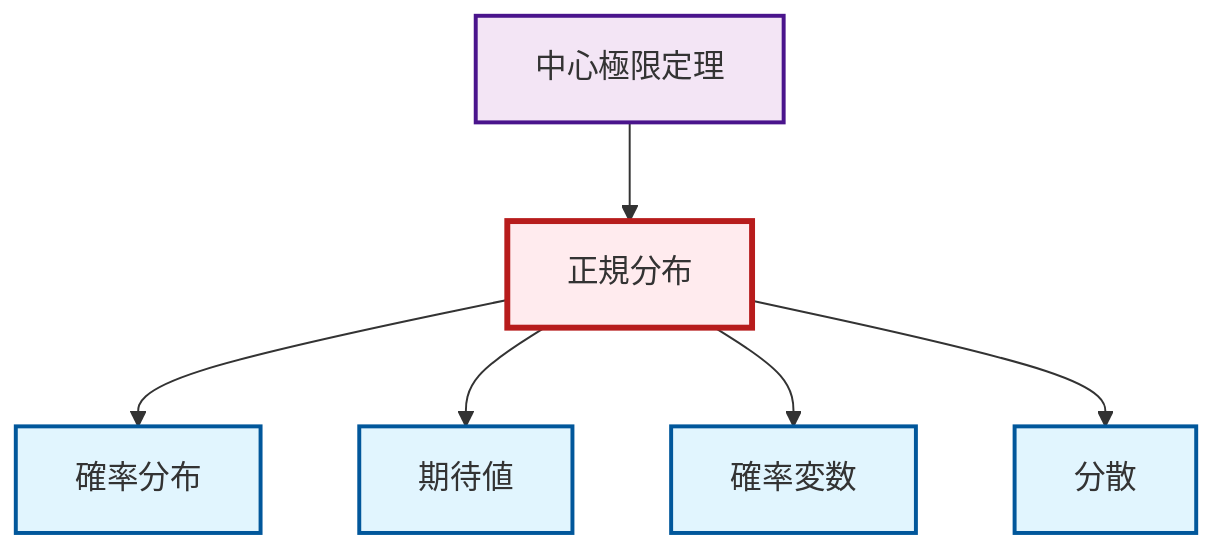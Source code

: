 graph TD
    classDef definition fill:#e1f5fe,stroke:#01579b,stroke-width:2px
    classDef theorem fill:#f3e5f5,stroke:#4a148c,stroke-width:2px
    classDef axiom fill:#fff3e0,stroke:#e65100,stroke-width:2px
    classDef example fill:#e8f5e9,stroke:#1b5e20,stroke-width:2px
    classDef current fill:#ffebee,stroke:#b71c1c,stroke-width:3px
    def-expectation["期待値"]:::definition
    thm-central-limit["中心極限定理"]:::theorem
    def-variance["分散"]:::definition
    def-random-variable["確率変数"]:::definition
    def-normal-distribution["正規分布"]:::definition
    def-probability-distribution["確率分布"]:::definition
    def-normal-distribution --> def-probability-distribution
    def-normal-distribution --> def-expectation
    def-normal-distribution --> def-random-variable
    thm-central-limit --> def-normal-distribution
    def-normal-distribution --> def-variance
    class def-normal-distribution current